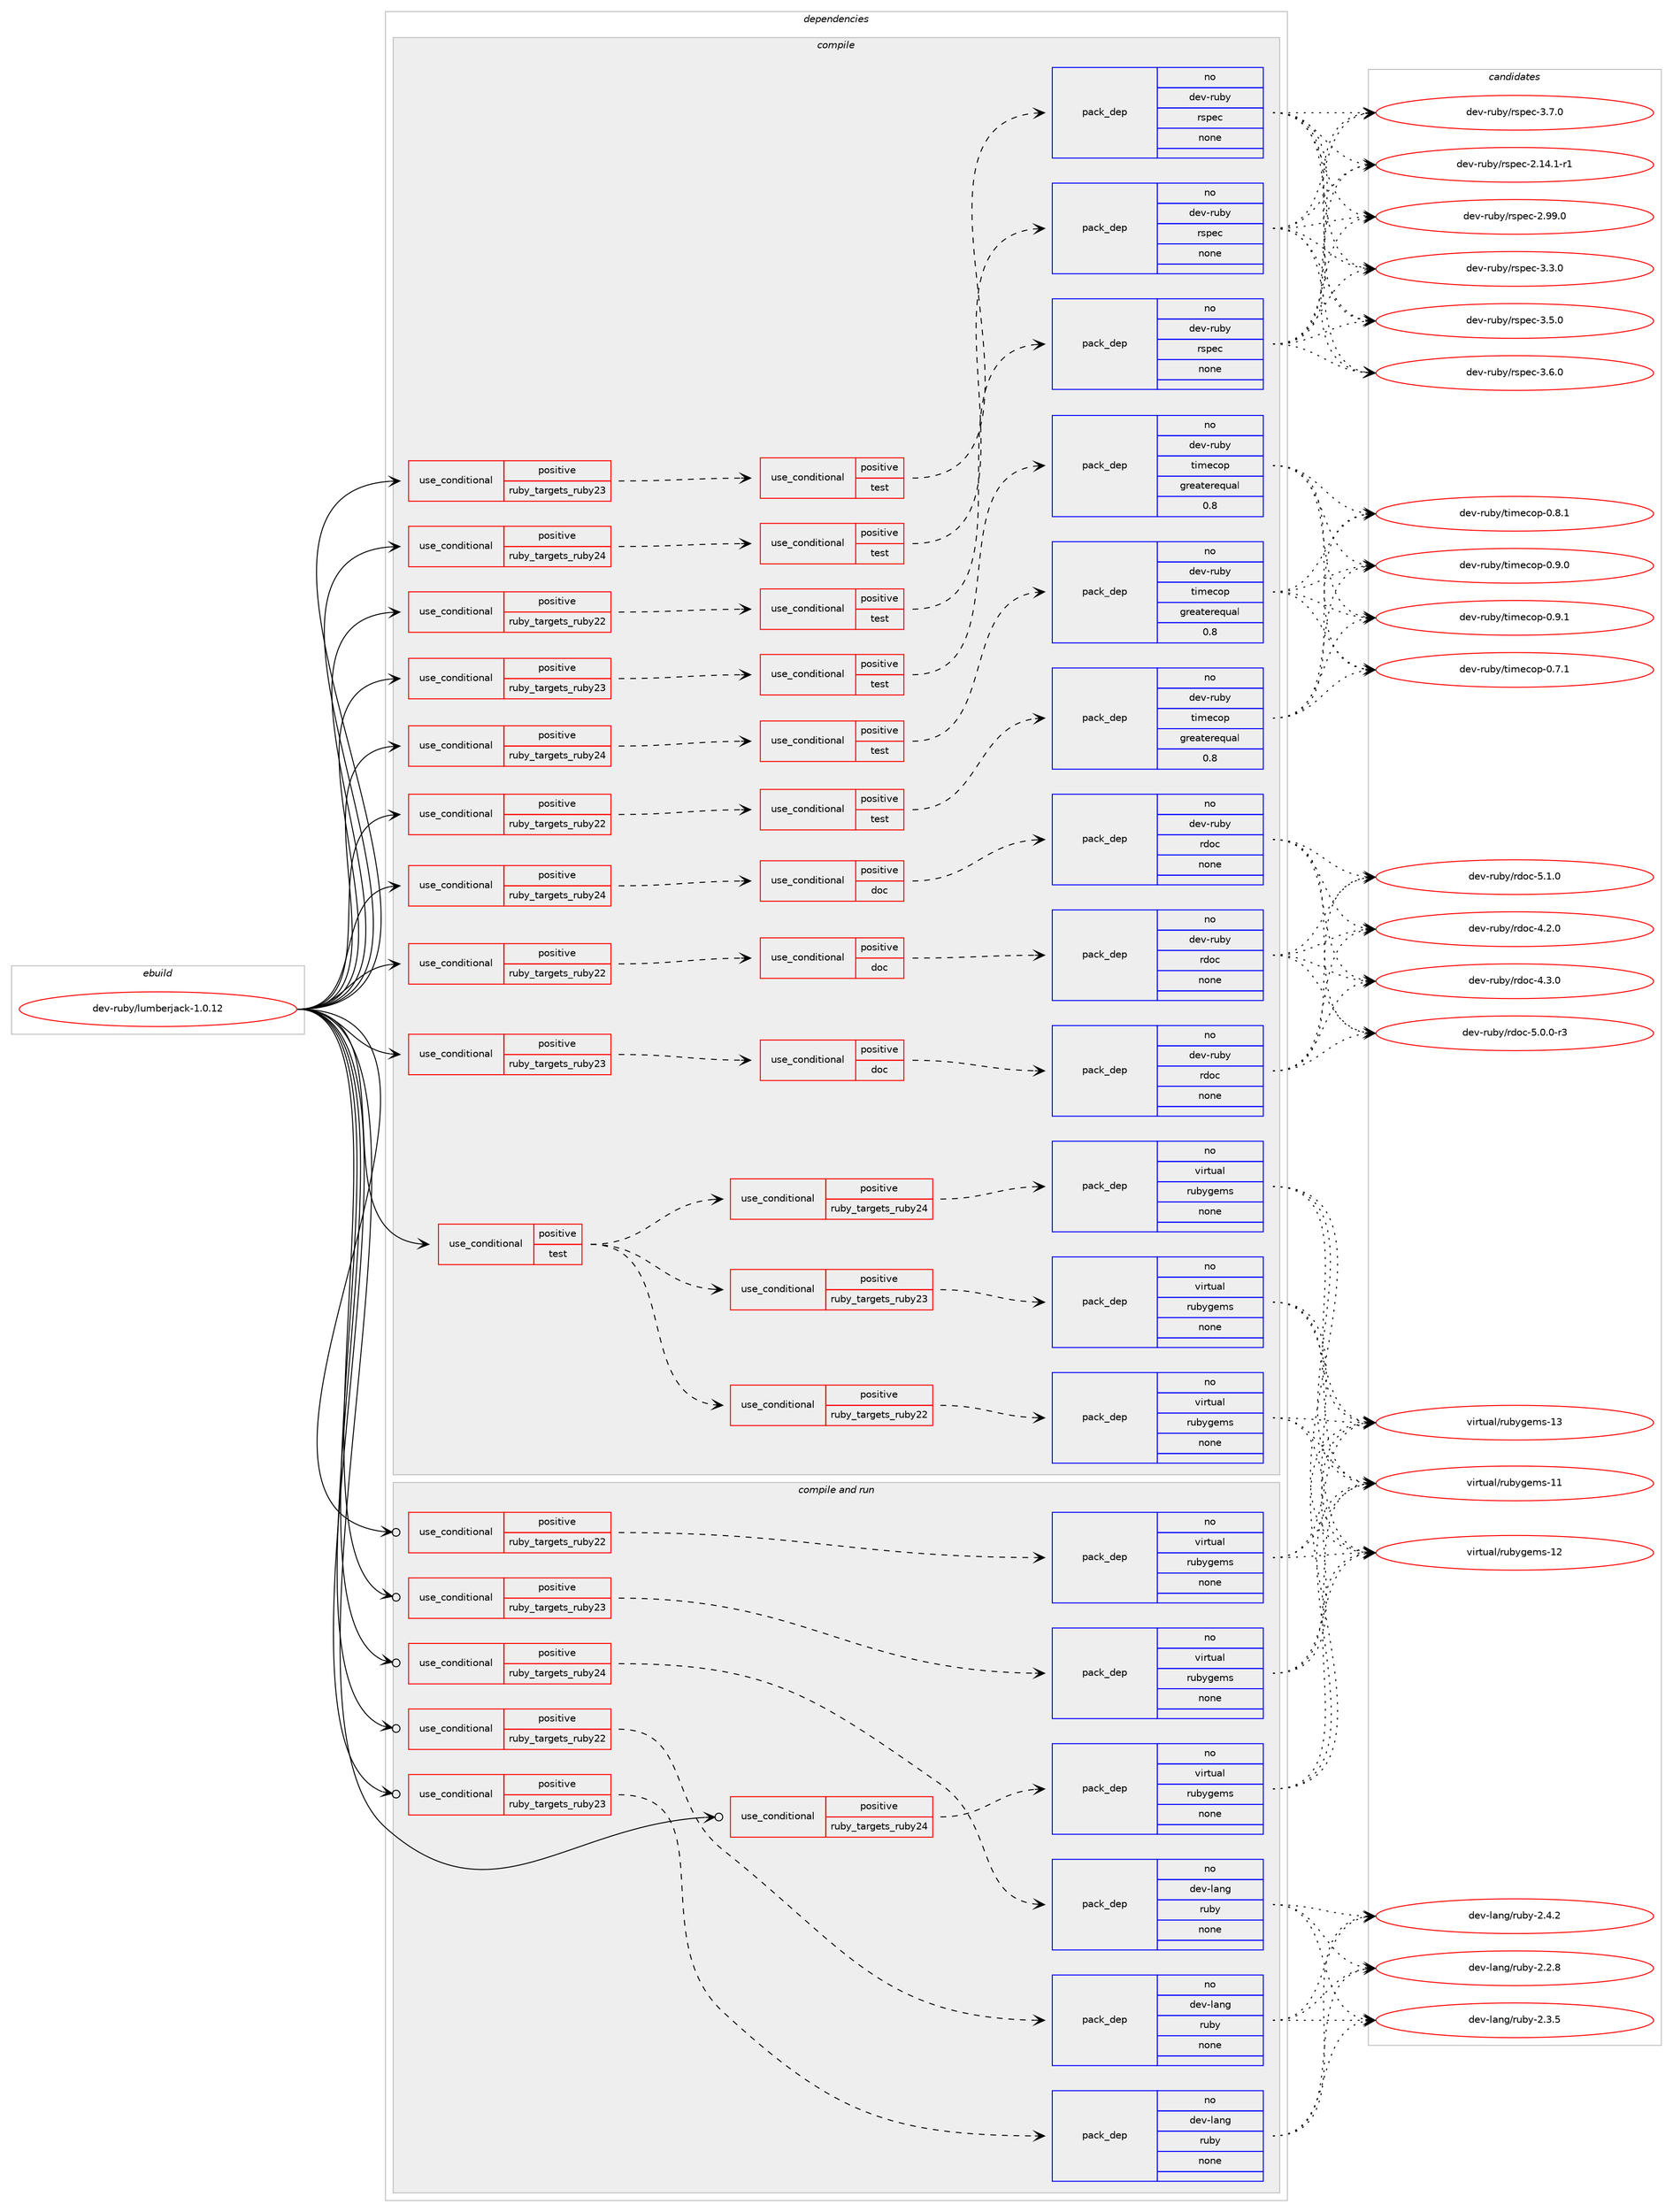 digraph prolog {

# *************
# Graph options
# *************

newrank=true;
concentrate=true;
compound=true;
graph [rankdir=LR,fontname=Helvetica,fontsize=10,ranksep=1.5];#, ranksep=2.5, nodesep=0.2];
edge  [arrowhead=vee];
node  [fontname=Helvetica,fontsize=10];

# **********
# The ebuild
# **********

subgraph cluster_leftcol {
color=gray;
rank=same;
label=<<i>ebuild</i>>;
id [label="dev-ruby/lumberjack-1.0.12", color=red, width=4, href="../dev-ruby/lumberjack-1.0.12.svg"];
}

# ****************
# The dependencies
# ****************

subgraph cluster_midcol {
color=gray;
label=<<i>dependencies</i>>;
subgraph cluster_compile {
fillcolor="#eeeeee";
style=filled;
label=<<i>compile</i>>;
subgraph cond60977 {
dependency246378 [label=<<TABLE BORDER="0" CELLBORDER="1" CELLSPACING="0" CELLPADDING="4"><TR><TD ROWSPAN="3" CELLPADDING="10">use_conditional</TD></TR><TR><TD>positive</TD></TR><TR><TD>ruby_targets_ruby22</TD></TR></TABLE>>, shape=none, color=red];
subgraph cond60978 {
dependency246379 [label=<<TABLE BORDER="0" CELLBORDER="1" CELLSPACING="0" CELLPADDING="4"><TR><TD ROWSPAN="3" CELLPADDING="10">use_conditional</TD></TR><TR><TD>positive</TD></TR><TR><TD>doc</TD></TR></TABLE>>, shape=none, color=red];
subgraph pack181310 {
dependency246380 [label=<<TABLE BORDER="0" CELLBORDER="1" CELLSPACING="0" CELLPADDING="4" WIDTH="220"><TR><TD ROWSPAN="6" CELLPADDING="30">pack_dep</TD></TR><TR><TD WIDTH="110">no</TD></TR><TR><TD>dev-ruby</TD></TR><TR><TD>rdoc</TD></TR><TR><TD>none</TD></TR><TR><TD></TD></TR></TABLE>>, shape=none, color=blue];
}
dependency246379:e -> dependency246380:w [weight=20,style="dashed",arrowhead="vee"];
}
dependency246378:e -> dependency246379:w [weight=20,style="dashed",arrowhead="vee"];
}
id:e -> dependency246378:w [weight=20,style="solid",arrowhead="vee"];
subgraph cond60979 {
dependency246381 [label=<<TABLE BORDER="0" CELLBORDER="1" CELLSPACING="0" CELLPADDING="4"><TR><TD ROWSPAN="3" CELLPADDING="10">use_conditional</TD></TR><TR><TD>positive</TD></TR><TR><TD>ruby_targets_ruby22</TD></TR></TABLE>>, shape=none, color=red];
subgraph cond60980 {
dependency246382 [label=<<TABLE BORDER="0" CELLBORDER="1" CELLSPACING="0" CELLPADDING="4"><TR><TD ROWSPAN="3" CELLPADDING="10">use_conditional</TD></TR><TR><TD>positive</TD></TR><TR><TD>test</TD></TR></TABLE>>, shape=none, color=red];
subgraph pack181311 {
dependency246383 [label=<<TABLE BORDER="0" CELLBORDER="1" CELLSPACING="0" CELLPADDING="4" WIDTH="220"><TR><TD ROWSPAN="6" CELLPADDING="30">pack_dep</TD></TR><TR><TD WIDTH="110">no</TD></TR><TR><TD>dev-ruby</TD></TR><TR><TD>rspec</TD></TR><TR><TD>none</TD></TR><TR><TD></TD></TR></TABLE>>, shape=none, color=blue];
}
dependency246382:e -> dependency246383:w [weight=20,style="dashed",arrowhead="vee"];
}
dependency246381:e -> dependency246382:w [weight=20,style="dashed",arrowhead="vee"];
}
id:e -> dependency246381:w [weight=20,style="solid",arrowhead="vee"];
subgraph cond60981 {
dependency246384 [label=<<TABLE BORDER="0" CELLBORDER="1" CELLSPACING="0" CELLPADDING="4"><TR><TD ROWSPAN="3" CELLPADDING="10">use_conditional</TD></TR><TR><TD>positive</TD></TR><TR><TD>ruby_targets_ruby22</TD></TR></TABLE>>, shape=none, color=red];
subgraph cond60982 {
dependency246385 [label=<<TABLE BORDER="0" CELLBORDER="1" CELLSPACING="0" CELLPADDING="4"><TR><TD ROWSPAN="3" CELLPADDING="10">use_conditional</TD></TR><TR><TD>positive</TD></TR><TR><TD>test</TD></TR></TABLE>>, shape=none, color=red];
subgraph pack181312 {
dependency246386 [label=<<TABLE BORDER="0" CELLBORDER="1" CELLSPACING="0" CELLPADDING="4" WIDTH="220"><TR><TD ROWSPAN="6" CELLPADDING="30">pack_dep</TD></TR><TR><TD WIDTH="110">no</TD></TR><TR><TD>dev-ruby</TD></TR><TR><TD>timecop</TD></TR><TR><TD>greaterequal</TD></TR><TR><TD>0.8</TD></TR></TABLE>>, shape=none, color=blue];
}
dependency246385:e -> dependency246386:w [weight=20,style="dashed",arrowhead="vee"];
}
dependency246384:e -> dependency246385:w [weight=20,style="dashed",arrowhead="vee"];
}
id:e -> dependency246384:w [weight=20,style="solid",arrowhead="vee"];
subgraph cond60983 {
dependency246387 [label=<<TABLE BORDER="0" CELLBORDER="1" CELLSPACING="0" CELLPADDING="4"><TR><TD ROWSPAN="3" CELLPADDING="10">use_conditional</TD></TR><TR><TD>positive</TD></TR><TR><TD>ruby_targets_ruby23</TD></TR></TABLE>>, shape=none, color=red];
subgraph cond60984 {
dependency246388 [label=<<TABLE BORDER="0" CELLBORDER="1" CELLSPACING="0" CELLPADDING="4"><TR><TD ROWSPAN="3" CELLPADDING="10">use_conditional</TD></TR><TR><TD>positive</TD></TR><TR><TD>doc</TD></TR></TABLE>>, shape=none, color=red];
subgraph pack181313 {
dependency246389 [label=<<TABLE BORDER="0" CELLBORDER="1" CELLSPACING="0" CELLPADDING="4" WIDTH="220"><TR><TD ROWSPAN="6" CELLPADDING="30">pack_dep</TD></TR><TR><TD WIDTH="110">no</TD></TR><TR><TD>dev-ruby</TD></TR><TR><TD>rdoc</TD></TR><TR><TD>none</TD></TR><TR><TD></TD></TR></TABLE>>, shape=none, color=blue];
}
dependency246388:e -> dependency246389:w [weight=20,style="dashed",arrowhead="vee"];
}
dependency246387:e -> dependency246388:w [weight=20,style="dashed",arrowhead="vee"];
}
id:e -> dependency246387:w [weight=20,style="solid",arrowhead="vee"];
subgraph cond60985 {
dependency246390 [label=<<TABLE BORDER="0" CELLBORDER="1" CELLSPACING="0" CELLPADDING="4"><TR><TD ROWSPAN="3" CELLPADDING="10">use_conditional</TD></TR><TR><TD>positive</TD></TR><TR><TD>ruby_targets_ruby23</TD></TR></TABLE>>, shape=none, color=red];
subgraph cond60986 {
dependency246391 [label=<<TABLE BORDER="0" CELLBORDER="1" CELLSPACING="0" CELLPADDING="4"><TR><TD ROWSPAN="3" CELLPADDING="10">use_conditional</TD></TR><TR><TD>positive</TD></TR><TR><TD>test</TD></TR></TABLE>>, shape=none, color=red];
subgraph pack181314 {
dependency246392 [label=<<TABLE BORDER="0" CELLBORDER="1" CELLSPACING="0" CELLPADDING="4" WIDTH="220"><TR><TD ROWSPAN="6" CELLPADDING="30">pack_dep</TD></TR><TR><TD WIDTH="110">no</TD></TR><TR><TD>dev-ruby</TD></TR><TR><TD>rspec</TD></TR><TR><TD>none</TD></TR><TR><TD></TD></TR></TABLE>>, shape=none, color=blue];
}
dependency246391:e -> dependency246392:w [weight=20,style="dashed",arrowhead="vee"];
}
dependency246390:e -> dependency246391:w [weight=20,style="dashed",arrowhead="vee"];
}
id:e -> dependency246390:w [weight=20,style="solid",arrowhead="vee"];
subgraph cond60987 {
dependency246393 [label=<<TABLE BORDER="0" CELLBORDER="1" CELLSPACING="0" CELLPADDING="4"><TR><TD ROWSPAN="3" CELLPADDING="10">use_conditional</TD></TR><TR><TD>positive</TD></TR><TR><TD>ruby_targets_ruby23</TD></TR></TABLE>>, shape=none, color=red];
subgraph cond60988 {
dependency246394 [label=<<TABLE BORDER="0" CELLBORDER="1" CELLSPACING="0" CELLPADDING="4"><TR><TD ROWSPAN="3" CELLPADDING="10">use_conditional</TD></TR><TR><TD>positive</TD></TR><TR><TD>test</TD></TR></TABLE>>, shape=none, color=red];
subgraph pack181315 {
dependency246395 [label=<<TABLE BORDER="0" CELLBORDER="1" CELLSPACING="0" CELLPADDING="4" WIDTH="220"><TR><TD ROWSPAN="6" CELLPADDING="30">pack_dep</TD></TR><TR><TD WIDTH="110">no</TD></TR><TR><TD>dev-ruby</TD></TR><TR><TD>timecop</TD></TR><TR><TD>greaterequal</TD></TR><TR><TD>0.8</TD></TR></TABLE>>, shape=none, color=blue];
}
dependency246394:e -> dependency246395:w [weight=20,style="dashed",arrowhead="vee"];
}
dependency246393:e -> dependency246394:w [weight=20,style="dashed",arrowhead="vee"];
}
id:e -> dependency246393:w [weight=20,style="solid",arrowhead="vee"];
subgraph cond60989 {
dependency246396 [label=<<TABLE BORDER="0" CELLBORDER="1" CELLSPACING="0" CELLPADDING="4"><TR><TD ROWSPAN="3" CELLPADDING="10">use_conditional</TD></TR><TR><TD>positive</TD></TR><TR><TD>ruby_targets_ruby24</TD></TR></TABLE>>, shape=none, color=red];
subgraph cond60990 {
dependency246397 [label=<<TABLE BORDER="0" CELLBORDER="1" CELLSPACING="0" CELLPADDING="4"><TR><TD ROWSPAN="3" CELLPADDING="10">use_conditional</TD></TR><TR><TD>positive</TD></TR><TR><TD>doc</TD></TR></TABLE>>, shape=none, color=red];
subgraph pack181316 {
dependency246398 [label=<<TABLE BORDER="0" CELLBORDER="1" CELLSPACING="0" CELLPADDING="4" WIDTH="220"><TR><TD ROWSPAN="6" CELLPADDING="30">pack_dep</TD></TR><TR><TD WIDTH="110">no</TD></TR><TR><TD>dev-ruby</TD></TR><TR><TD>rdoc</TD></TR><TR><TD>none</TD></TR><TR><TD></TD></TR></TABLE>>, shape=none, color=blue];
}
dependency246397:e -> dependency246398:w [weight=20,style="dashed",arrowhead="vee"];
}
dependency246396:e -> dependency246397:w [weight=20,style="dashed",arrowhead="vee"];
}
id:e -> dependency246396:w [weight=20,style="solid",arrowhead="vee"];
subgraph cond60991 {
dependency246399 [label=<<TABLE BORDER="0" CELLBORDER="1" CELLSPACING="0" CELLPADDING="4"><TR><TD ROWSPAN="3" CELLPADDING="10">use_conditional</TD></TR><TR><TD>positive</TD></TR><TR><TD>ruby_targets_ruby24</TD></TR></TABLE>>, shape=none, color=red];
subgraph cond60992 {
dependency246400 [label=<<TABLE BORDER="0" CELLBORDER="1" CELLSPACING="0" CELLPADDING="4"><TR><TD ROWSPAN="3" CELLPADDING="10">use_conditional</TD></TR><TR><TD>positive</TD></TR><TR><TD>test</TD></TR></TABLE>>, shape=none, color=red];
subgraph pack181317 {
dependency246401 [label=<<TABLE BORDER="0" CELLBORDER="1" CELLSPACING="0" CELLPADDING="4" WIDTH="220"><TR><TD ROWSPAN="6" CELLPADDING="30">pack_dep</TD></TR><TR><TD WIDTH="110">no</TD></TR><TR><TD>dev-ruby</TD></TR><TR><TD>rspec</TD></TR><TR><TD>none</TD></TR><TR><TD></TD></TR></TABLE>>, shape=none, color=blue];
}
dependency246400:e -> dependency246401:w [weight=20,style="dashed",arrowhead="vee"];
}
dependency246399:e -> dependency246400:w [weight=20,style="dashed",arrowhead="vee"];
}
id:e -> dependency246399:w [weight=20,style="solid",arrowhead="vee"];
subgraph cond60993 {
dependency246402 [label=<<TABLE BORDER="0" CELLBORDER="1" CELLSPACING="0" CELLPADDING="4"><TR><TD ROWSPAN="3" CELLPADDING="10">use_conditional</TD></TR><TR><TD>positive</TD></TR><TR><TD>ruby_targets_ruby24</TD></TR></TABLE>>, shape=none, color=red];
subgraph cond60994 {
dependency246403 [label=<<TABLE BORDER="0" CELLBORDER="1" CELLSPACING="0" CELLPADDING="4"><TR><TD ROWSPAN="3" CELLPADDING="10">use_conditional</TD></TR><TR><TD>positive</TD></TR><TR><TD>test</TD></TR></TABLE>>, shape=none, color=red];
subgraph pack181318 {
dependency246404 [label=<<TABLE BORDER="0" CELLBORDER="1" CELLSPACING="0" CELLPADDING="4" WIDTH="220"><TR><TD ROWSPAN="6" CELLPADDING="30">pack_dep</TD></TR><TR><TD WIDTH="110">no</TD></TR><TR><TD>dev-ruby</TD></TR><TR><TD>timecop</TD></TR><TR><TD>greaterequal</TD></TR><TR><TD>0.8</TD></TR></TABLE>>, shape=none, color=blue];
}
dependency246403:e -> dependency246404:w [weight=20,style="dashed",arrowhead="vee"];
}
dependency246402:e -> dependency246403:w [weight=20,style="dashed",arrowhead="vee"];
}
id:e -> dependency246402:w [weight=20,style="solid",arrowhead="vee"];
subgraph cond60995 {
dependency246405 [label=<<TABLE BORDER="0" CELLBORDER="1" CELLSPACING="0" CELLPADDING="4"><TR><TD ROWSPAN="3" CELLPADDING="10">use_conditional</TD></TR><TR><TD>positive</TD></TR><TR><TD>test</TD></TR></TABLE>>, shape=none, color=red];
subgraph cond60996 {
dependency246406 [label=<<TABLE BORDER="0" CELLBORDER="1" CELLSPACING="0" CELLPADDING="4"><TR><TD ROWSPAN="3" CELLPADDING="10">use_conditional</TD></TR><TR><TD>positive</TD></TR><TR><TD>ruby_targets_ruby22</TD></TR></TABLE>>, shape=none, color=red];
subgraph pack181319 {
dependency246407 [label=<<TABLE BORDER="0" CELLBORDER="1" CELLSPACING="0" CELLPADDING="4" WIDTH="220"><TR><TD ROWSPAN="6" CELLPADDING="30">pack_dep</TD></TR><TR><TD WIDTH="110">no</TD></TR><TR><TD>virtual</TD></TR><TR><TD>rubygems</TD></TR><TR><TD>none</TD></TR><TR><TD></TD></TR></TABLE>>, shape=none, color=blue];
}
dependency246406:e -> dependency246407:w [weight=20,style="dashed",arrowhead="vee"];
}
dependency246405:e -> dependency246406:w [weight=20,style="dashed",arrowhead="vee"];
subgraph cond60997 {
dependency246408 [label=<<TABLE BORDER="0" CELLBORDER="1" CELLSPACING="0" CELLPADDING="4"><TR><TD ROWSPAN="3" CELLPADDING="10">use_conditional</TD></TR><TR><TD>positive</TD></TR><TR><TD>ruby_targets_ruby23</TD></TR></TABLE>>, shape=none, color=red];
subgraph pack181320 {
dependency246409 [label=<<TABLE BORDER="0" CELLBORDER="1" CELLSPACING="0" CELLPADDING="4" WIDTH="220"><TR><TD ROWSPAN="6" CELLPADDING="30">pack_dep</TD></TR><TR><TD WIDTH="110">no</TD></TR><TR><TD>virtual</TD></TR><TR><TD>rubygems</TD></TR><TR><TD>none</TD></TR><TR><TD></TD></TR></TABLE>>, shape=none, color=blue];
}
dependency246408:e -> dependency246409:w [weight=20,style="dashed",arrowhead="vee"];
}
dependency246405:e -> dependency246408:w [weight=20,style="dashed",arrowhead="vee"];
subgraph cond60998 {
dependency246410 [label=<<TABLE BORDER="0" CELLBORDER="1" CELLSPACING="0" CELLPADDING="4"><TR><TD ROWSPAN="3" CELLPADDING="10">use_conditional</TD></TR><TR><TD>positive</TD></TR><TR><TD>ruby_targets_ruby24</TD></TR></TABLE>>, shape=none, color=red];
subgraph pack181321 {
dependency246411 [label=<<TABLE BORDER="0" CELLBORDER="1" CELLSPACING="0" CELLPADDING="4" WIDTH="220"><TR><TD ROWSPAN="6" CELLPADDING="30">pack_dep</TD></TR><TR><TD WIDTH="110">no</TD></TR><TR><TD>virtual</TD></TR><TR><TD>rubygems</TD></TR><TR><TD>none</TD></TR><TR><TD></TD></TR></TABLE>>, shape=none, color=blue];
}
dependency246410:e -> dependency246411:w [weight=20,style="dashed",arrowhead="vee"];
}
dependency246405:e -> dependency246410:w [weight=20,style="dashed",arrowhead="vee"];
}
id:e -> dependency246405:w [weight=20,style="solid",arrowhead="vee"];
}
subgraph cluster_compileandrun {
fillcolor="#eeeeee";
style=filled;
label=<<i>compile and run</i>>;
subgraph cond60999 {
dependency246412 [label=<<TABLE BORDER="0" CELLBORDER="1" CELLSPACING="0" CELLPADDING="4"><TR><TD ROWSPAN="3" CELLPADDING="10">use_conditional</TD></TR><TR><TD>positive</TD></TR><TR><TD>ruby_targets_ruby22</TD></TR></TABLE>>, shape=none, color=red];
subgraph pack181322 {
dependency246413 [label=<<TABLE BORDER="0" CELLBORDER="1" CELLSPACING="0" CELLPADDING="4" WIDTH="220"><TR><TD ROWSPAN="6" CELLPADDING="30">pack_dep</TD></TR><TR><TD WIDTH="110">no</TD></TR><TR><TD>dev-lang</TD></TR><TR><TD>ruby</TD></TR><TR><TD>none</TD></TR><TR><TD></TD></TR></TABLE>>, shape=none, color=blue];
}
dependency246412:e -> dependency246413:w [weight=20,style="dashed",arrowhead="vee"];
}
id:e -> dependency246412:w [weight=20,style="solid",arrowhead="odotvee"];
subgraph cond61000 {
dependency246414 [label=<<TABLE BORDER="0" CELLBORDER="1" CELLSPACING="0" CELLPADDING="4"><TR><TD ROWSPAN="3" CELLPADDING="10">use_conditional</TD></TR><TR><TD>positive</TD></TR><TR><TD>ruby_targets_ruby22</TD></TR></TABLE>>, shape=none, color=red];
subgraph pack181323 {
dependency246415 [label=<<TABLE BORDER="0" CELLBORDER="1" CELLSPACING="0" CELLPADDING="4" WIDTH="220"><TR><TD ROWSPAN="6" CELLPADDING="30">pack_dep</TD></TR><TR><TD WIDTH="110">no</TD></TR><TR><TD>virtual</TD></TR><TR><TD>rubygems</TD></TR><TR><TD>none</TD></TR><TR><TD></TD></TR></TABLE>>, shape=none, color=blue];
}
dependency246414:e -> dependency246415:w [weight=20,style="dashed",arrowhead="vee"];
}
id:e -> dependency246414:w [weight=20,style="solid",arrowhead="odotvee"];
subgraph cond61001 {
dependency246416 [label=<<TABLE BORDER="0" CELLBORDER="1" CELLSPACING="0" CELLPADDING="4"><TR><TD ROWSPAN="3" CELLPADDING="10">use_conditional</TD></TR><TR><TD>positive</TD></TR><TR><TD>ruby_targets_ruby23</TD></TR></TABLE>>, shape=none, color=red];
subgraph pack181324 {
dependency246417 [label=<<TABLE BORDER="0" CELLBORDER="1" CELLSPACING="0" CELLPADDING="4" WIDTH="220"><TR><TD ROWSPAN="6" CELLPADDING="30">pack_dep</TD></TR><TR><TD WIDTH="110">no</TD></TR><TR><TD>dev-lang</TD></TR><TR><TD>ruby</TD></TR><TR><TD>none</TD></TR><TR><TD></TD></TR></TABLE>>, shape=none, color=blue];
}
dependency246416:e -> dependency246417:w [weight=20,style="dashed",arrowhead="vee"];
}
id:e -> dependency246416:w [weight=20,style="solid",arrowhead="odotvee"];
subgraph cond61002 {
dependency246418 [label=<<TABLE BORDER="0" CELLBORDER="1" CELLSPACING="0" CELLPADDING="4"><TR><TD ROWSPAN="3" CELLPADDING="10">use_conditional</TD></TR><TR><TD>positive</TD></TR><TR><TD>ruby_targets_ruby23</TD></TR></TABLE>>, shape=none, color=red];
subgraph pack181325 {
dependency246419 [label=<<TABLE BORDER="0" CELLBORDER="1" CELLSPACING="0" CELLPADDING="4" WIDTH="220"><TR><TD ROWSPAN="6" CELLPADDING="30">pack_dep</TD></TR><TR><TD WIDTH="110">no</TD></TR><TR><TD>virtual</TD></TR><TR><TD>rubygems</TD></TR><TR><TD>none</TD></TR><TR><TD></TD></TR></TABLE>>, shape=none, color=blue];
}
dependency246418:e -> dependency246419:w [weight=20,style="dashed",arrowhead="vee"];
}
id:e -> dependency246418:w [weight=20,style="solid",arrowhead="odotvee"];
subgraph cond61003 {
dependency246420 [label=<<TABLE BORDER="0" CELLBORDER="1" CELLSPACING="0" CELLPADDING="4"><TR><TD ROWSPAN="3" CELLPADDING="10">use_conditional</TD></TR><TR><TD>positive</TD></TR><TR><TD>ruby_targets_ruby24</TD></TR></TABLE>>, shape=none, color=red];
subgraph pack181326 {
dependency246421 [label=<<TABLE BORDER="0" CELLBORDER="1" CELLSPACING="0" CELLPADDING="4" WIDTH="220"><TR><TD ROWSPAN="6" CELLPADDING="30">pack_dep</TD></TR><TR><TD WIDTH="110">no</TD></TR><TR><TD>dev-lang</TD></TR><TR><TD>ruby</TD></TR><TR><TD>none</TD></TR><TR><TD></TD></TR></TABLE>>, shape=none, color=blue];
}
dependency246420:e -> dependency246421:w [weight=20,style="dashed",arrowhead="vee"];
}
id:e -> dependency246420:w [weight=20,style="solid",arrowhead="odotvee"];
subgraph cond61004 {
dependency246422 [label=<<TABLE BORDER="0" CELLBORDER="1" CELLSPACING="0" CELLPADDING="4"><TR><TD ROWSPAN="3" CELLPADDING="10">use_conditional</TD></TR><TR><TD>positive</TD></TR><TR><TD>ruby_targets_ruby24</TD></TR></TABLE>>, shape=none, color=red];
subgraph pack181327 {
dependency246423 [label=<<TABLE BORDER="0" CELLBORDER="1" CELLSPACING="0" CELLPADDING="4" WIDTH="220"><TR><TD ROWSPAN="6" CELLPADDING="30">pack_dep</TD></TR><TR><TD WIDTH="110">no</TD></TR><TR><TD>virtual</TD></TR><TR><TD>rubygems</TD></TR><TR><TD>none</TD></TR><TR><TD></TD></TR></TABLE>>, shape=none, color=blue];
}
dependency246422:e -> dependency246423:w [weight=20,style="dashed",arrowhead="vee"];
}
id:e -> dependency246422:w [weight=20,style="solid",arrowhead="odotvee"];
}
subgraph cluster_run {
fillcolor="#eeeeee";
style=filled;
label=<<i>run</i>>;
}
}

# **************
# The candidates
# **************

subgraph cluster_choices {
rank=same;
color=gray;
label=<<i>candidates</i>>;

subgraph choice181310 {
color=black;
nodesep=1;
choice10010111845114117981214711410011199455246504648 [label="dev-ruby/rdoc-4.2.0", color=red, width=4,href="../dev-ruby/rdoc-4.2.0.svg"];
choice10010111845114117981214711410011199455246514648 [label="dev-ruby/rdoc-4.3.0", color=red, width=4,href="../dev-ruby/rdoc-4.3.0.svg"];
choice100101118451141179812147114100111994553464846484511451 [label="dev-ruby/rdoc-5.0.0-r3", color=red, width=4,href="../dev-ruby/rdoc-5.0.0-r3.svg"];
choice10010111845114117981214711410011199455346494648 [label="dev-ruby/rdoc-5.1.0", color=red, width=4,href="../dev-ruby/rdoc-5.1.0.svg"];
dependency246380:e -> choice10010111845114117981214711410011199455246504648:w [style=dotted,weight="100"];
dependency246380:e -> choice10010111845114117981214711410011199455246514648:w [style=dotted,weight="100"];
dependency246380:e -> choice100101118451141179812147114100111994553464846484511451:w [style=dotted,weight="100"];
dependency246380:e -> choice10010111845114117981214711410011199455346494648:w [style=dotted,weight="100"];
}
subgraph choice181311 {
color=black;
nodesep=1;
choice10010111845114117981214711411511210199455046495246494511449 [label="dev-ruby/rspec-2.14.1-r1", color=red, width=4,href="../dev-ruby/rspec-2.14.1-r1.svg"];
choice1001011184511411798121471141151121019945504657574648 [label="dev-ruby/rspec-2.99.0", color=red, width=4,href="../dev-ruby/rspec-2.99.0.svg"];
choice10010111845114117981214711411511210199455146514648 [label="dev-ruby/rspec-3.3.0", color=red, width=4,href="../dev-ruby/rspec-3.3.0.svg"];
choice10010111845114117981214711411511210199455146534648 [label="dev-ruby/rspec-3.5.0", color=red, width=4,href="../dev-ruby/rspec-3.5.0.svg"];
choice10010111845114117981214711411511210199455146544648 [label="dev-ruby/rspec-3.6.0", color=red, width=4,href="../dev-ruby/rspec-3.6.0.svg"];
choice10010111845114117981214711411511210199455146554648 [label="dev-ruby/rspec-3.7.0", color=red, width=4,href="../dev-ruby/rspec-3.7.0.svg"];
dependency246383:e -> choice10010111845114117981214711411511210199455046495246494511449:w [style=dotted,weight="100"];
dependency246383:e -> choice1001011184511411798121471141151121019945504657574648:w [style=dotted,weight="100"];
dependency246383:e -> choice10010111845114117981214711411511210199455146514648:w [style=dotted,weight="100"];
dependency246383:e -> choice10010111845114117981214711411511210199455146534648:w [style=dotted,weight="100"];
dependency246383:e -> choice10010111845114117981214711411511210199455146544648:w [style=dotted,weight="100"];
dependency246383:e -> choice10010111845114117981214711411511210199455146554648:w [style=dotted,weight="100"];
}
subgraph choice181312 {
color=black;
nodesep=1;
choice10010111845114117981214711610510910199111112454846554649 [label="dev-ruby/timecop-0.7.1", color=red, width=4,href="../dev-ruby/timecop-0.7.1.svg"];
choice10010111845114117981214711610510910199111112454846564649 [label="dev-ruby/timecop-0.8.1", color=red, width=4,href="../dev-ruby/timecop-0.8.1.svg"];
choice10010111845114117981214711610510910199111112454846574648 [label="dev-ruby/timecop-0.9.0", color=red, width=4,href="../dev-ruby/timecop-0.9.0.svg"];
choice10010111845114117981214711610510910199111112454846574649 [label="dev-ruby/timecop-0.9.1", color=red, width=4,href="../dev-ruby/timecop-0.9.1.svg"];
dependency246386:e -> choice10010111845114117981214711610510910199111112454846554649:w [style=dotted,weight="100"];
dependency246386:e -> choice10010111845114117981214711610510910199111112454846564649:w [style=dotted,weight="100"];
dependency246386:e -> choice10010111845114117981214711610510910199111112454846574648:w [style=dotted,weight="100"];
dependency246386:e -> choice10010111845114117981214711610510910199111112454846574649:w [style=dotted,weight="100"];
}
subgraph choice181313 {
color=black;
nodesep=1;
choice10010111845114117981214711410011199455246504648 [label="dev-ruby/rdoc-4.2.0", color=red, width=4,href="../dev-ruby/rdoc-4.2.0.svg"];
choice10010111845114117981214711410011199455246514648 [label="dev-ruby/rdoc-4.3.0", color=red, width=4,href="../dev-ruby/rdoc-4.3.0.svg"];
choice100101118451141179812147114100111994553464846484511451 [label="dev-ruby/rdoc-5.0.0-r3", color=red, width=4,href="../dev-ruby/rdoc-5.0.0-r3.svg"];
choice10010111845114117981214711410011199455346494648 [label="dev-ruby/rdoc-5.1.0", color=red, width=4,href="../dev-ruby/rdoc-5.1.0.svg"];
dependency246389:e -> choice10010111845114117981214711410011199455246504648:w [style=dotted,weight="100"];
dependency246389:e -> choice10010111845114117981214711410011199455246514648:w [style=dotted,weight="100"];
dependency246389:e -> choice100101118451141179812147114100111994553464846484511451:w [style=dotted,weight="100"];
dependency246389:e -> choice10010111845114117981214711410011199455346494648:w [style=dotted,weight="100"];
}
subgraph choice181314 {
color=black;
nodesep=1;
choice10010111845114117981214711411511210199455046495246494511449 [label="dev-ruby/rspec-2.14.1-r1", color=red, width=4,href="../dev-ruby/rspec-2.14.1-r1.svg"];
choice1001011184511411798121471141151121019945504657574648 [label="dev-ruby/rspec-2.99.0", color=red, width=4,href="../dev-ruby/rspec-2.99.0.svg"];
choice10010111845114117981214711411511210199455146514648 [label="dev-ruby/rspec-3.3.0", color=red, width=4,href="../dev-ruby/rspec-3.3.0.svg"];
choice10010111845114117981214711411511210199455146534648 [label="dev-ruby/rspec-3.5.0", color=red, width=4,href="../dev-ruby/rspec-3.5.0.svg"];
choice10010111845114117981214711411511210199455146544648 [label="dev-ruby/rspec-3.6.0", color=red, width=4,href="../dev-ruby/rspec-3.6.0.svg"];
choice10010111845114117981214711411511210199455146554648 [label="dev-ruby/rspec-3.7.0", color=red, width=4,href="../dev-ruby/rspec-3.7.0.svg"];
dependency246392:e -> choice10010111845114117981214711411511210199455046495246494511449:w [style=dotted,weight="100"];
dependency246392:e -> choice1001011184511411798121471141151121019945504657574648:w [style=dotted,weight="100"];
dependency246392:e -> choice10010111845114117981214711411511210199455146514648:w [style=dotted,weight="100"];
dependency246392:e -> choice10010111845114117981214711411511210199455146534648:w [style=dotted,weight="100"];
dependency246392:e -> choice10010111845114117981214711411511210199455146544648:w [style=dotted,weight="100"];
dependency246392:e -> choice10010111845114117981214711411511210199455146554648:w [style=dotted,weight="100"];
}
subgraph choice181315 {
color=black;
nodesep=1;
choice10010111845114117981214711610510910199111112454846554649 [label="dev-ruby/timecop-0.7.1", color=red, width=4,href="../dev-ruby/timecop-0.7.1.svg"];
choice10010111845114117981214711610510910199111112454846564649 [label="dev-ruby/timecop-0.8.1", color=red, width=4,href="../dev-ruby/timecop-0.8.1.svg"];
choice10010111845114117981214711610510910199111112454846574648 [label="dev-ruby/timecop-0.9.0", color=red, width=4,href="../dev-ruby/timecop-0.9.0.svg"];
choice10010111845114117981214711610510910199111112454846574649 [label="dev-ruby/timecop-0.9.1", color=red, width=4,href="../dev-ruby/timecop-0.9.1.svg"];
dependency246395:e -> choice10010111845114117981214711610510910199111112454846554649:w [style=dotted,weight="100"];
dependency246395:e -> choice10010111845114117981214711610510910199111112454846564649:w [style=dotted,weight="100"];
dependency246395:e -> choice10010111845114117981214711610510910199111112454846574648:w [style=dotted,weight="100"];
dependency246395:e -> choice10010111845114117981214711610510910199111112454846574649:w [style=dotted,weight="100"];
}
subgraph choice181316 {
color=black;
nodesep=1;
choice10010111845114117981214711410011199455246504648 [label="dev-ruby/rdoc-4.2.0", color=red, width=4,href="../dev-ruby/rdoc-4.2.0.svg"];
choice10010111845114117981214711410011199455246514648 [label="dev-ruby/rdoc-4.3.0", color=red, width=4,href="../dev-ruby/rdoc-4.3.0.svg"];
choice100101118451141179812147114100111994553464846484511451 [label="dev-ruby/rdoc-5.0.0-r3", color=red, width=4,href="../dev-ruby/rdoc-5.0.0-r3.svg"];
choice10010111845114117981214711410011199455346494648 [label="dev-ruby/rdoc-5.1.0", color=red, width=4,href="../dev-ruby/rdoc-5.1.0.svg"];
dependency246398:e -> choice10010111845114117981214711410011199455246504648:w [style=dotted,weight="100"];
dependency246398:e -> choice10010111845114117981214711410011199455246514648:w [style=dotted,weight="100"];
dependency246398:e -> choice100101118451141179812147114100111994553464846484511451:w [style=dotted,weight="100"];
dependency246398:e -> choice10010111845114117981214711410011199455346494648:w [style=dotted,weight="100"];
}
subgraph choice181317 {
color=black;
nodesep=1;
choice10010111845114117981214711411511210199455046495246494511449 [label="dev-ruby/rspec-2.14.1-r1", color=red, width=4,href="../dev-ruby/rspec-2.14.1-r1.svg"];
choice1001011184511411798121471141151121019945504657574648 [label="dev-ruby/rspec-2.99.0", color=red, width=4,href="../dev-ruby/rspec-2.99.0.svg"];
choice10010111845114117981214711411511210199455146514648 [label="dev-ruby/rspec-3.3.0", color=red, width=4,href="../dev-ruby/rspec-3.3.0.svg"];
choice10010111845114117981214711411511210199455146534648 [label="dev-ruby/rspec-3.5.0", color=red, width=4,href="../dev-ruby/rspec-3.5.0.svg"];
choice10010111845114117981214711411511210199455146544648 [label="dev-ruby/rspec-3.6.0", color=red, width=4,href="../dev-ruby/rspec-3.6.0.svg"];
choice10010111845114117981214711411511210199455146554648 [label="dev-ruby/rspec-3.7.0", color=red, width=4,href="../dev-ruby/rspec-3.7.0.svg"];
dependency246401:e -> choice10010111845114117981214711411511210199455046495246494511449:w [style=dotted,weight="100"];
dependency246401:e -> choice1001011184511411798121471141151121019945504657574648:w [style=dotted,weight="100"];
dependency246401:e -> choice10010111845114117981214711411511210199455146514648:w [style=dotted,weight="100"];
dependency246401:e -> choice10010111845114117981214711411511210199455146534648:w [style=dotted,weight="100"];
dependency246401:e -> choice10010111845114117981214711411511210199455146544648:w [style=dotted,weight="100"];
dependency246401:e -> choice10010111845114117981214711411511210199455146554648:w [style=dotted,weight="100"];
}
subgraph choice181318 {
color=black;
nodesep=1;
choice10010111845114117981214711610510910199111112454846554649 [label="dev-ruby/timecop-0.7.1", color=red, width=4,href="../dev-ruby/timecop-0.7.1.svg"];
choice10010111845114117981214711610510910199111112454846564649 [label="dev-ruby/timecop-0.8.1", color=red, width=4,href="../dev-ruby/timecop-0.8.1.svg"];
choice10010111845114117981214711610510910199111112454846574648 [label="dev-ruby/timecop-0.9.0", color=red, width=4,href="../dev-ruby/timecop-0.9.0.svg"];
choice10010111845114117981214711610510910199111112454846574649 [label="dev-ruby/timecop-0.9.1", color=red, width=4,href="../dev-ruby/timecop-0.9.1.svg"];
dependency246404:e -> choice10010111845114117981214711610510910199111112454846554649:w [style=dotted,weight="100"];
dependency246404:e -> choice10010111845114117981214711610510910199111112454846564649:w [style=dotted,weight="100"];
dependency246404:e -> choice10010111845114117981214711610510910199111112454846574648:w [style=dotted,weight="100"];
dependency246404:e -> choice10010111845114117981214711610510910199111112454846574649:w [style=dotted,weight="100"];
}
subgraph choice181319 {
color=black;
nodesep=1;
choice118105114116117971084711411798121103101109115454949 [label="virtual/rubygems-11", color=red, width=4,href="../virtual/rubygems-11.svg"];
choice118105114116117971084711411798121103101109115454950 [label="virtual/rubygems-12", color=red, width=4,href="../virtual/rubygems-12.svg"];
choice118105114116117971084711411798121103101109115454951 [label="virtual/rubygems-13", color=red, width=4,href="../virtual/rubygems-13.svg"];
dependency246407:e -> choice118105114116117971084711411798121103101109115454949:w [style=dotted,weight="100"];
dependency246407:e -> choice118105114116117971084711411798121103101109115454950:w [style=dotted,weight="100"];
dependency246407:e -> choice118105114116117971084711411798121103101109115454951:w [style=dotted,weight="100"];
}
subgraph choice181320 {
color=black;
nodesep=1;
choice118105114116117971084711411798121103101109115454949 [label="virtual/rubygems-11", color=red, width=4,href="../virtual/rubygems-11.svg"];
choice118105114116117971084711411798121103101109115454950 [label="virtual/rubygems-12", color=red, width=4,href="../virtual/rubygems-12.svg"];
choice118105114116117971084711411798121103101109115454951 [label="virtual/rubygems-13", color=red, width=4,href="../virtual/rubygems-13.svg"];
dependency246409:e -> choice118105114116117971084711411798121103101109115454949:w [style=dotted,weight="100"];
dependency246409:e -> choice118105114116117971084711411798121103101109115454950:w [style=dotted,weight="100"];
dependency246409:e -> choice118105114116117971084711411798121103101109115454951:w [style=dotted,weight="100"];
}
subgraph choice181321 {
color=black;
nodesep=1;
choice118105114116117971084711411798121103101109115454949 [label="virtual/rubygems-11", color=red, width=4,href="../virtual/rubygems-11.svg"];
choice118105114116117971084711411798121103101109115454950 [label="virtual/rubygems-12", color=red, width=4,href="../virtual/rubygems-12.svg"];
choice118105114116117971084711411798121103101109115454951 [label="virtual/rubygems-13", color=red, width=4,href="../virtual/rubygems-13.svg"];
dependency246411:e -> choice118105114116117971084711411798121103101109115454949:w [style=dotted,weight="100"];
dependency246411:e -> choice118105114116117971084711411798121103101109115454950:w [style=dotted,weight="100"];
dependency246411:e -> choice118105114116117971084711411798121103101109115454951:w [style=dotted,weight="100"];
}
subgraph choice181322 {
color=black;
nodesep=1;
choice10010111845108971101034711411798121455046504656 [label="dev-lang/ruby-2.2.8", color=red, width=4,href="../dev-lang/ruby-2.2.8.svg"];
choice10010111845108971101034711411798121455046514653 [label="dev-lang/ruby-2.3.5", color=red, width=4,href="../dev-lang/ruby-2.3.5.svg"];
choice10010111845108971101034711411798121455046524650 [label="dev-lang/ruby-2.4.2", color=red, width=4,href="../dev-lang/ruby-2.4.2.svg"];
dependency246413:e -> choice10010111845108971101034711411798121455046504656:w [style=dotted,weight="100"];
dependency246413:e -> choice10010111845108971101034711411798121455046514653:w [style=dotted,weight="100"];
dependency246413:e -> choice10010111845108971101034711411798121455046524650:w [style=dotted,weight="100"];
}
subgraph choice181323 {
color=black;
nodesep=1;
choice118105114116117971084711411798121103101109115454949 [label="virtual/rubygems-11", color=red, width=4,href="../virtual/rubygems-11.svg"];
choice118105114116117971084711411798121103101109115454950 [label="virtual/rubygems-12", color=red, width=4,href="../virtual/rubygems-12.svg"];
choice118105114116117971084711411798121103101109115454951 [label="virtual/rubygems-13", color=red, width=4,href="../virtual/rubygems-13.svg"];
dependency246415:e -> choice118105114116117971084711411798121103101109115454949:w [style=dotted,weight="100"];
dependency246415:e -> choice118105114116117971084711411798121103101109115454950:w [style=dotted,weight="100"];
dependency246415:e -> choice118105114116117971084711411798121103101109115454951:w [style=dotted,weight="100"];
}
subgraph choice181324 {
color=black;
nodesep=1;
choice10010111845108971101034711411798121455046504656 [label="dev-lang/ruby-2.2.8", color=red, width=4,href="../dev-lang/ruby-2.2.8.svg"];
choice10010111845108971101034711411798121455046514653 [label="dev-lang/ruby-2.3.5", color=red, width=4,href="../dev-lang/ruby-2.3.5.svg"];
choice10010111845108971101034711411798121455046524650 [label="dev-lang/ruby-2.4.2", color=red, width=4,href="../dev-lang/ruby-2.4.2.svg"];
dependency246417:e -> choice10010111845108971101034711411798121455046504656:w [style=dotted,weight="100"];
dependency246417:e -> choice10010111845108971101034711411798121455046514653:w [style=dotted,weight="100"];
dependency246417:e -> choice10010111845108971101034711411798121455046524650:w [style=dotted,weight="100"];
}
subgraph choice181325 {
color=black;
nodesep=1;
choice118105114116117971084711411798121103101109115454949 [label="virtual/rubygems-11", color=red, width=4,href="../virtual/rubygems-11.svg"];
choice118105114116117971084711411798121103101109115454950 [label="virtual/rubygems-12", color=red, width=4,href="../virtual/rubygems-12.svg"];
choice118105114116117971084711411798121103101109115454951 [label="virtual/rubygems-13", color=red, width=4,href="../virtual/rubygems-13.svg"];
dependency246419:e -> choice118105114116117971084711411798121103101109115454949:w [style=dotted,weight="100"];
dependency246419:e -> choice118105114116117971084711411798121103101109115454950:w [style=dotted,weight="100"];
dependency246419:e -> choice118105114116117971084711411798121103101109115454951:w [style=dotted,weight="100"];
}
subgraph choice181326 {
color=black;
nodesep=1;
choice10010111845108971101034711411798121455046504656 [label="dev-lang/ruby-2.2.8", color=red, width=4,href="../dev-lang/ruby-2.2.8.svg"];
choice10010111845108971101034711411798121455046514653 [label="dev-lang/ruby-2.3.5", color=red, width=4,href="../dev-lang/ruby-2.3.5.svg"];
choice10010111845108971101034711411798121455046524650 [label="dev-lang/ruby-2.4.2", color=red, width=4,href="../dev-lang/ruby-2.4.2.svg"];
dependency246421:e -> choice10010111845108971101034711411798121455046504656:w [style=dotted,weight="100"];
dependency246421:e -> choice10010111845108971101034711411798121455046514653:w [style=dotted,weight="100"];
dependency246421:e -> choice10010111845108971101034711411798121455046524650:w [style=dotted,weight="100"];
}
subgraph choice181327 {
color=black;
nodesep=1;
choice118105114116117971084711411798121103101109115454949 [label="virtual/rubygems-11", color=red, width=4,href="../virtual/rubygems-11.svg"];
choice118105114116117971084711411798121103101109115454950 [label="virtual/rubygems-12", color=red, width=4,href="../virtual/rubygems-12.svg"];
choice118105114116117971084711411798121103101109115454951 [label="virtual/rubygems-13", color=red, width=4,href="../virtual/rubygems-13.svg"];
dependency246423:e -> choice118105114116117971084711411798121103101109115454949:w [style=dotted,weight="100"];
dependency246423:e -> choice118105114116117971084711411798121103101109115454950:w [style=dotted,weight="100"];
dependency246423:e -> choice118105114116117971084711411798121103101109115454951:w [style=dotted,weight="100"];
}
}

}
